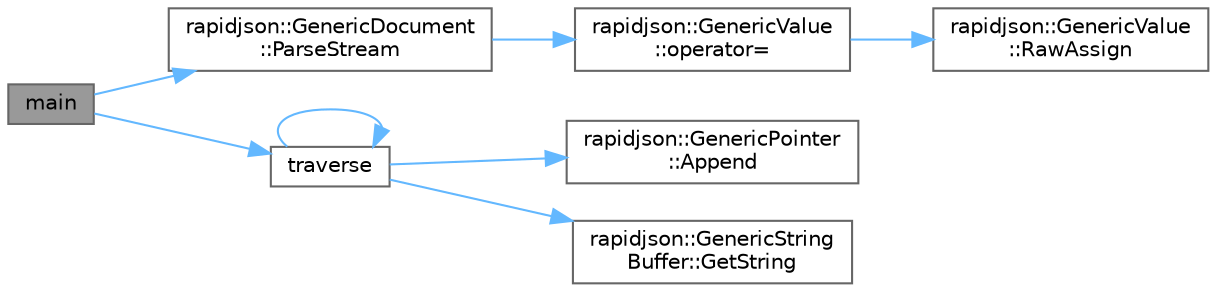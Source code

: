 digraph "main"
{
 // LATEX_PDF_SIZE
  bgcolor="transparent";
  edge [fontname=Helvetica,fontsize=10,labelfontname=Helvetica,labelfontsize=10];
  node [fontname=Helvetica,fontsize=10,shape=box,height=0.2,width=0.4];
  rankdir="LR";
  Node1 [id="Node000001",label="main",height=0.2,width=0.4,color="gray40", fillcolor="grey60", style="filled", fontcolor="black",tooltip=" "];
  Node1 -> Node2 [id="edge1_Node000001_Node000002",color="steelblue1",style="solid",tooltip=" "];
  Node2 [id="Node000002",label="rapidjson::GenericDocument\l::ParseStream",height=0.2,width=0.4,color="grey40", fillcolor="white", style="filled",URL="$classrapidjson_1_1_generic_document.html#a56e6dcd7d47377877de9f67a43757974",tooltip="Parse JSON text from an input stream (with Encoding conversion)"];
  Node2 -> Node3 [id="edge2_Node000002_Node000003",color="steelblue1",style="solid",tooltip=" "];
  Node3 [id="Node000003",label="rapidjson::GenericValue\l::operator=",height=0.2,width=0.4,color="grey40", fillcolor="white", style="filled",URL="$classrapidjson_1_1_generic_value.html#a37fa30cf48e0a0724a8e7323fc2fef41",tooltip="Assignment with move semantics."];
  Node3 -> Node4 [id="edge3_Node000003_Node000004",color="steelblue1",style="solid",tooltip=" "];
  Node4 [id="Node000004",label="rapidjson::GenericValue\l::RawAssign",height=0.2,width=0.4,color="grey40", fillcolor="white", style="filled",URL="$classrapidjson_1_1_generic_value.html#a00efe429e27f95dca17b19519b3cea9e",tooltip="Assignment without calling destructor."];
  Node1 -> Node5 [id="edge4_Node000001_Node000005",color="steelblue1",style="solid",tooltip=" "];
  Node5 [id="Node000005",label="traverse",height=0.2,width=0.4,color="grey40", fillcolor="white", style="filled",URL="$traverseaspointer_8cpp.html#a9b1e9a36533c4f8f05a12cb7594016f4",tooltip=" "];
  Node5 -> Node6 [id="edge5_Node000005_Node000006",color="steelblue1",style="solid",tooltip=" "];
  Node6 [id="Node000006",label="rapidjson::GenericPointer\l::Append",height=0.2,width=0.4,color="grey40", fillcolor="white", style="filled",URL="$classrapidjson_1_1_generic_pointer.html#a7cb5eda2af1722e52efa591c4103ebec",tooltip="Append a token and return a new Pointer."];
  Node5 -> Node7 [id="edge6_Node000005_Node000007",color="steelblue1",style="solid",tooltip=" "];
  Node7 [id="Node000007",label="rapidjson::GenericString\lBuffer::GetString",height=0.2,width=0.4,color="grey40", fillcolor="white", style="filled",URL="$classrapidjson_1_1_generic_string_buffer.html#a138330b64d530a2c35f702d4e207ac2f",tooltip=" "];
  Node5 -> Node5 [id="edge7_Node000005_Node000005",color="steelblue1",style="solid",tooltip=" "];
}
